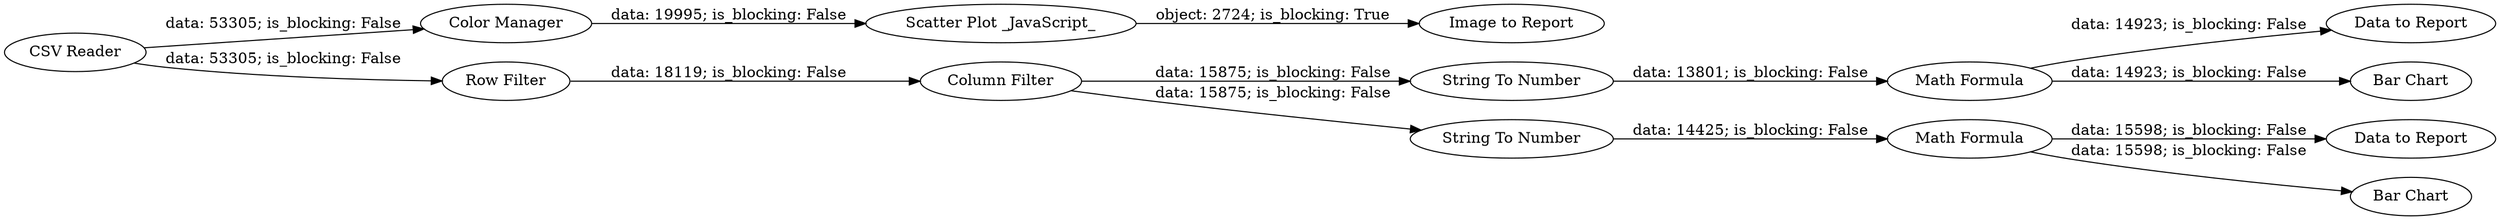 digraph {
	"3239090609982839607_16" [label="Color Manager"]
	"3239090609982839607_24" [label="Data to Report"]
	"3239090609982839607_22" [label="String To Number"]
	"3239090609982839607_20" [label="Math Formula"]
	"3239090609982839607_10" [label="Data to Report"]
	"3239090609982839607_11" [label="Column Filter"]
	"3239090609982839607_9" [label="Row Filter"]
	"3239090609982839607_25" [label="Bar Chart"]
	"3239090609982839607_23" [label="Math Formula"]
	"3239090609982839607_26" [label="Bar Chart"]
	"3239090609982839607_19" [label="CSV Reader"]
	"3239090609982839607_17" [label="Image to Report"]
	"3239090609982839607_21" [label="String To Number"]
	"3239090609982839607_14" [label="Scatter Plot _JavaScript_"]
	"3239090609982839607_11" -> "3239090609982839607_22" [label="data: 15875; is_blocking: False"]
	"3239090609982839607_21" -> "3239090609982839607_20" [label="data: 14425; is_blocking: False"]
	"3239090609982839607_23" -> "3239090609982839607_26" [label="data: 14923; is_blocking: False"]
	"3239090609982839607_16" -> "3239090609982839607_14" [label="data: 19995; is_blocking: False"]
	"3239090609982839607_11" -> "3239090609982839607_21" [label="data: 15875; is_blocking: False"]
	"3239090609982839607_20" -> "3239090609982839607_25" [label="data: 15598; is_blocking: False"]
	"3239090609982839607_20" -> "3239090609982839607_10" [label="data: 15598; is_blocking: False"]
	"3239090609982839607_19" -> "3239090609982839607_9" [label="data: 53305; is_blocking: False"]
	"3239090609982839607_9" -> "3239090609982839607_11" [label="data: 18119; is_blocking: False"]
	"3239090609982839607_14" -> "3239090609982839607_17" [label="object: 2724; is_blocking: True"]
	"3239090609982839607_22" -> "3239090609982839607_23" [label="data: 13801; is_blocking: False"]
	"3239090609982839607_23" -> "3239090609982839607_24" [label="data: 14923; is_blocking: False"]
	"3239090609982839607_19" -> "3239090609982839607_16" [label="data: 53305; is_blocking: False"]
	rankdir=LR
}
